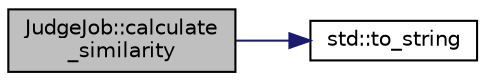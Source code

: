 digraph "JudgeJob::calculate_similarity"
{
 // LATEX_PDF_SIZE
  edge [fontname="Helvetica",fontsize="10",labelfontname="Helvetica",labelfontsize="10"];
  node [fontname="Helvetica",fontsize="10",shape=record];
  rankdir="LR";
  Node2 [label="JudgeJob::calculate\l_similarity",height=0.2,width=0.4,color="black", fillcolor="grey75", style="filled", fontcolor="black",tooltip=" "];
  Node2 -> Node3 [color="midnightblue",fontsize="10",style="solid",fontname="Helvetica"];
  Node3 [label="std::to_string",height=0.2,width=0.4,color="black", fillcolor="white", style="filled",URL="$namespacestd.html#aee474c547aeb0d844616a7defb3846a9",tooltip=" "];
}
